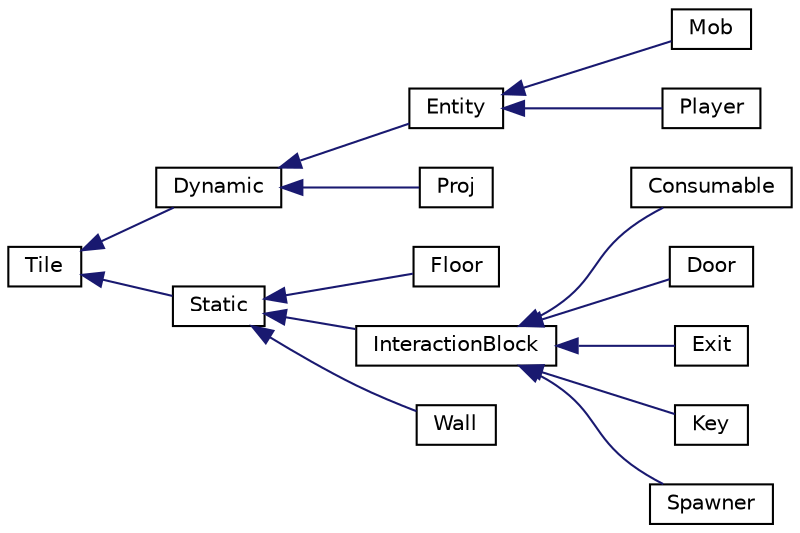 digraph "Graphical Class Hierarchy"
{
 // LATEX_PDF_SIZE
  edge [fontname="Helvetica",fontsize="10",labelfontname="Helvetica",labelfontsize="10"];
  node [fontname="Helvetica",fontsize="10",shape=record];
  rankdir="LR";
  Node0 [label="Tile",height=0.2,width=0.4,color="black", fillcolor="white", style="filled",URL="$class_tile.html",tooltip=" "];
  Node0 -> Node1 [dir="back",color="midnightblue",fontsize="10",style="solid",fontname="Helvetica"];
  Node1 [label="Dynamic",height=0.2,width=0.4,color="black", fillcolor="white", style="filled",URL="$class_dynamic.html",tooltip="Dynamic class introduces velocity, speed, and direction. Will be used to describe players,..."];
  Node1 -> Node2 [dir="back",color="midnightblue",fontsize="10",style="solid",fontname="Helvetica"];
  Node2 [label="Entity",height=0.2,width=0.4,color="black", fillcolor="white", style="filled",URL="$class_entity.html",tooltip="introduces health and fight power, and will describe players and mobs more aptly"];
  Node2 -> Node3 [dir="back",color="midnightblue",fontsize="10",style="solid",fontname="Helvetica"];
  Node3 [label="Mob",height=0.2,width=0.4,color="black", fillcolor="white", style="filled",URL="$class_mob.html",tooltip=" "];
  Node2 -> Node4 [dir="back",color="midnightblue",fontsize="10",style="solid",fontname="Helvetica"];
  Node4 [label="Player",height=0.2,width=0.4,color="black", fillcolor="white", style="filled",URL="$class_player.html",tooltip="Defines all the items of a player: name, defence attirbutes, shot and magic power,..."];
  Node1 -> Node5 [dir="back",color="midnightblue",fontsize="10",style="solid",fontname="Helvetica"];
  Node5 [label="Proj",height=0.2,width=0.4,color="black", fillcolor="white", style="filled",URL="$class_proj.html",tooltip="just a sub type of dynamic, but has useful constructor"];
  Node0 -> Node6 [dir="back",color="midnightblue",fontsize="10",style="solid",fontname="Helvetica"];
  Node6 [label="Static",height=0.2,width=0.4,color="black", fillcolor="white", style="filled",URL="$class_static.html",tooltip=" "];
  Node6 -> Node7 [dir="back",color="midnightblue",fontsize="10",style="solid",fontname="Helvetica"];
  Node7 [label="Floor",height=0.2,width=0.4,color="black", fillcolor="white", style="filled",URL="$class_floor.html",tooltip=" "];
  Node6 -> Node8 [dir="back",color="midnightblue",fontsize="10",style="solid",fontname="Helvetica"];
  Node8 [label="InteractionBlock",height=0.2,width=0.4,color="black", fillcolor="white", style="filled",URL="$class_interaction_block.html",tooltip=" "];
  Node8 -> Node9 [dir="back",color="midnightblue",fontsize="10",style="solid",fontname="Helvetica"];
  Node9 [label="Consumable",height=0.2,width=0.4,color="black", fillcolor="white", style="filled",URL="$class_consumable.html",tooltip=" "];
  Node8 -> Node10 [dir="back",color="midnightblue",fontsize="10",style="solid",fontname="Helvetica"];
  Node10 [label="Door",height=0.2,width=0.4,color="black", fillcolor="white", style="filled",URL="$class_door.html",tooltip=" "];
  Node8 -> Node11 [dir="back",color="midnightblue",fontsize="10",style="solid",fontname="Helvetica"];
  Node11 [label="Exit",height=0.2,width=0.4,color="black", fillcolor="white", style="filled",URL="$class_exit.html",tooltip=" "];
  Node8 -> Node12 [dir="back",color="midnightblue",fontsize="10",style="solid",fontname="Helvetica"];
  Node12 [label="Key",height=0.2,width=0.4,color="black", fillcolor="white", style="filled",URL="$class_key.html",tooltip=" "];
  Node8 -> Node13 [dir="back",color="midnightblue",fontsize="10",style="solid",fontname="Helvetica"];
  Node13 [label="Spawner",height=0.2,width=0.4,color="black", fillcolor="white", style="filled",URL="$class_spawner.html",tooltip=" "];
  Node6 -> Node14 [dir="back",color="midnightblue",fontsize="10",style="solid",fontname="Helvetica"];
  Node14 [label="Wall",height=0.2,width=0.4,color="black", fillcolor="white", style="filled",URL="$class_wall.html",tooltip=" "];
}
